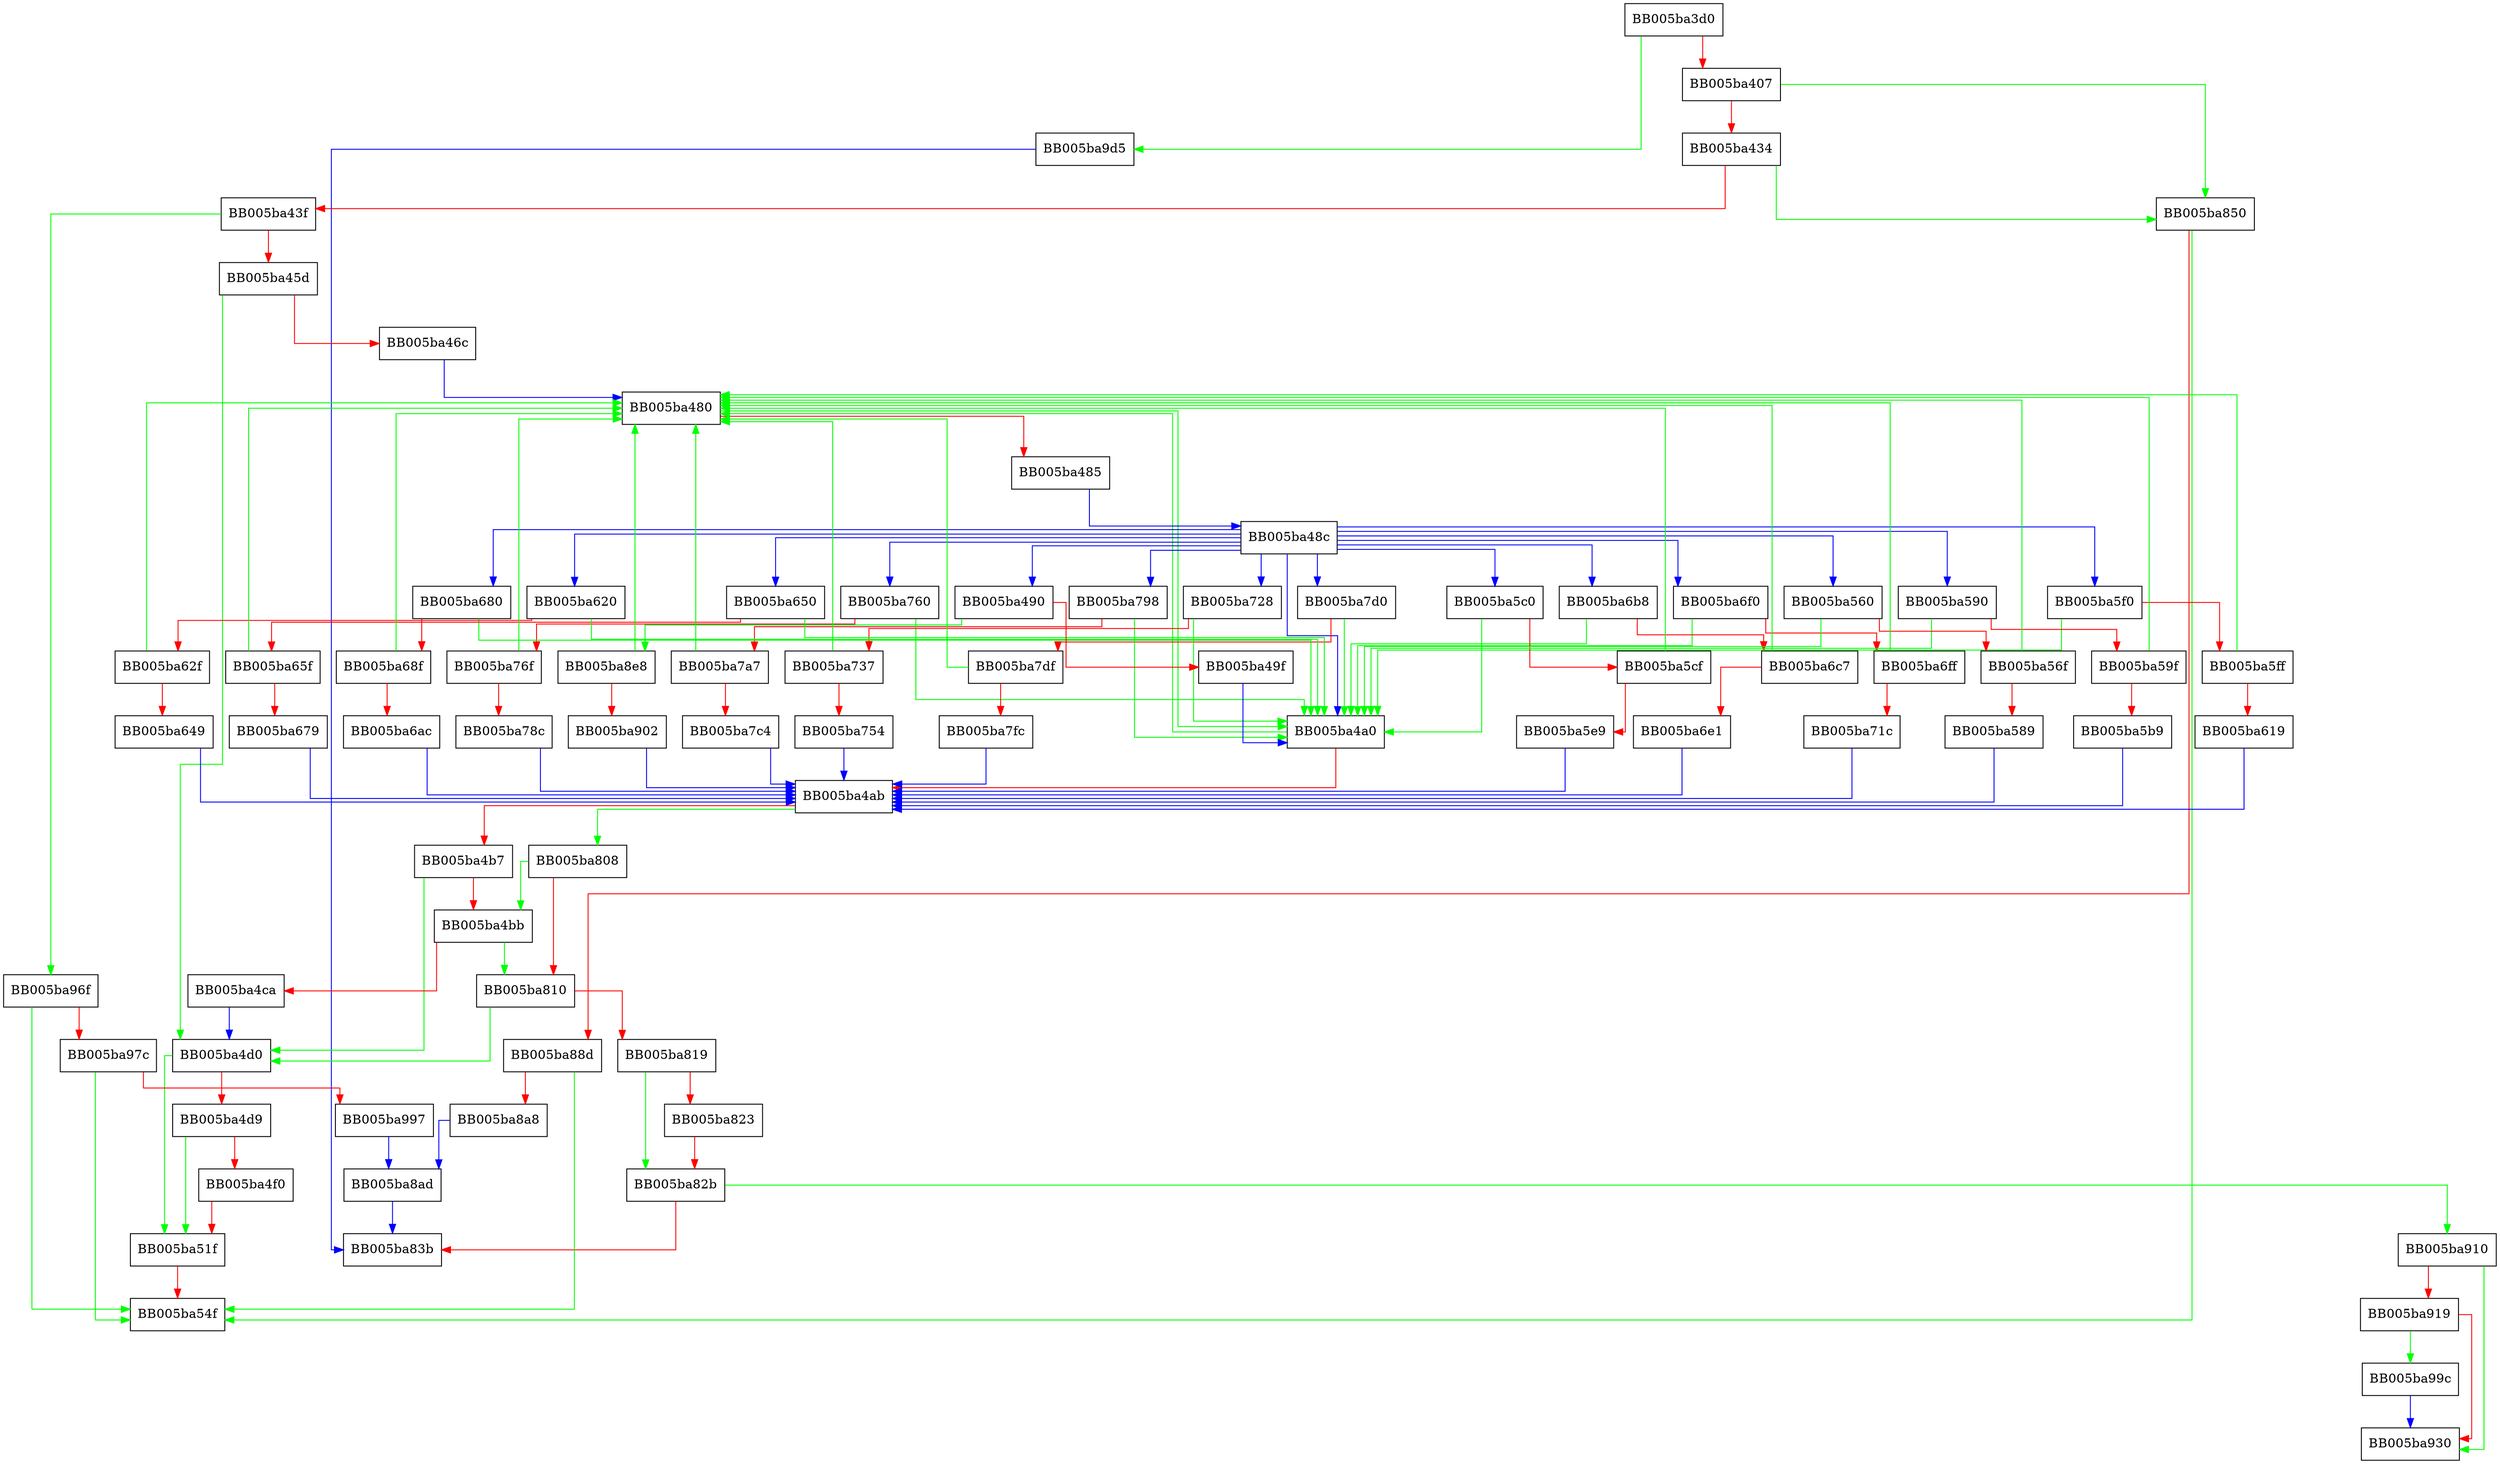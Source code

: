 digraph evp_cipher_from_algorithm {
  node [shape="box"];
  graph [splines=ortho];
  BB005ba3d0 -> BB005ba9d5 [color="green"];
  BB005ba3d0 -> BB005ba407 [color="red"];
  BB005ba407 -> BB005ba850 [color="green"];
  BB005ba407 -> BB005ba434 [color="red"];
  BB005ba434 -> BB005ba850 [color="green"];
  BB005ba434 -> BB005ba43f [color="red"];
  BB005ba43f -> BB005ba96f [color="green"];
  BB005ba43f -> BB005ba45d [color="red"];
  BB005ba45d -> BB005ba4d0 [color="green"];
  BB005ba45d -> BB005ba46c [color="red"];
  BB005ba46c -> BB005ba480 [color="blue"];
  BB005ba480 -> BB005ba4a0 [color="green"];
  BB005ba480 -> BB005ba485 [color="red"];
  BB005ba485 -> BB005ba48c [color="blue"];
  BB005ba48c -> BB005ba4a0 [color="blue"];
  BB005ba48c -> BB005ba7d0 [color="blue"];
  BB005ba48c -> BB005ba798 [color="blue"];
  BB005ba48c -> BB005ba760 [color="blue"];
  BB005ba48c -> BB005ba728 [color="blue"];
  BB005ba48c -> BB005ba6f0 [color="blue"];
  BB005ba48c -> BB005ba6b8 [color="blue"];
  BB005ba48c -> BB005ba680 [color="blue"];
  BB005ba48c -> BB005ba650 [color="blue"];
  BB005ba48c -> BB005ba620 [color="blue"];
  BB005ba48c -> BB005ba5f0 [color="blue"];
  BB005ba48c -> BB005ba5c0 [color="blue"];
  BB005ba48c -> BB005ba590 [color="blue"];
  BB005ba48c -> BB005ba490 [color="blue"];
  BB005ba48c -> BB005ba560 [color="blue"];
  BB005ba490 -> BB005ba8e8 [color="green"];
  BB005ba490 -> BB005ba49f [color="red"];
  BB005ba49f -> BB005ba4a0 [color="blue"];
  BB005ba4a0 -> BB005ba480 [color="green"];
  BB005ba4a0 -> BB005ba4ab [color="red"];
  BB005ba4ab -> BB005ba808 [color="green"];
  BB005ba4ab -> BB005ba4b7 [color="red"];
  BB005ba4b7 -> BB005ba4d0 [color="green"];
  BB005ba4b7 -> BB005ba4bb [color="red"];
  BB005ba4bb -> BB005ba810 [color="green"];
  BB005ba4bb -> BB005ba4ca [color="red"];
  BB005ba4ca -> BB005ba4d0 [color="blue"];
  BB005ba4d0 -> BB005ba51f [color="green"];
  BB005ba4d0 -> BB005ba4d9 [color="red"];
  BB005ba4d9 -> BB005ba51f [color="green"];
  BB005ba4d9 -> BB005ba4f0 [color="red"];
  BB005ba4f0 -> BB005ba51f [color="red"];
  BB005ba51f -> BB005ba54f [color="red"];
  BB005ba560 -> BB005ba4a0 [color="green"];
  BB005ba560 -> BB005ba56f [color="red"];
  BB005ba56f -> BB005ba480 [color="green"];
  BB005ba56f -> BB005ba589 [color="red"];
  BB005ba589 -> BB005ba4ab [color="blue"];
  BB005ba590 -> BB005ba4a0 [color="green"];
  BB005ba590 -> BB005ba59f [color="red"];
  BB005ba59f -> BB005ba480 [color="green"];
  BB005ba59f -> BB005ba5b9 [color="red"];
  BB005ba5b9 -> BB005ba4ab [color="blue"];
  BB005ba5c0 -> BB005ba4a0 [color="green"];
  BB005ba5c0 -> BB005ba5cf [color="red"];
  BB005ba5cf -> BB005ba480 [color="green"];
  BB005ba5cf -> BB005ba5e9 [color="red"];
  BB005ba5e9 -> BB005ba4ab [color="blue"];
  BB005ba5f0 -> BB005ba4a0 [color="green"];
  BB005ba5f0 -> BB005ba5ff [color="red"];
  BB005ba5ff -> BB005ba480 [color="green"];
  BB005ba5ff -> BB005ba619 [color="red"];
  BB005ba619 -> BB005ba4ab [color="blue"];
  BB005ba620 -> BB005ba4a0 [color="green"];
  BB005ba620 -> BB005ba62f [color="red"];
  BB005ba62f -> BB005ba480 [color="green"];
  BB005ba62f -> BB005ba649 [color="red"];
  BB005ba649 -> BB005ba4ab [color="blue"];
  BB005ba650 -> BB005ba4a0 [color="green"];
  BB005ba650 -> BB005ba65f [color="red"];
  BB005ba65f -> BB005ba480 [color="green"];
  BB005ba65f -> BB005ba679 [color="red"];
  BB005ba679 -> BB005ba4ab [color="blue"];
  BB005ba680 -> BB005ba4a0 [color="green"];
  BB005ba680 -> BB005ba68f [color="red"];
  BB005ba68f -> BB005ba480 [color="green"];
  BB005ba68f -> BB005ba6ac [color="red"];
  BB005ba6ac -> BB005ba4ab [color="blue"];
  BB005ba6b8 -> BB005ba4a0 [color="green"];
  BB005ba6b8 -> BB005ba6c7 [color="red"];
  BB005ba6c7 -> BB005ba480 [color="green"];
  BB005ba6c7 -> BB005ba6e1 [color="red"];
  BB005ba6e1 -> BB005ba4ab [color="blue"];
  BB005ba6f0 -> BB005ba4a0 [color="green"];
  BB005ba6f0 -> BB005ba6ff [color="red"];
  BB005ba6ff -> BB005ba480 [color="green"];
  BB005ba6ff -> BB005ba71c [color="red"];
  BB005ba71c -> BB005ba4ab [color="blue"];
  BB005ba728 -> BB005ba4a0 [color="green"];
  BB005ba728 -> BB005ba737 [color="red"];
  BB005ba737 -> BB005ba480 [color="green"];
  BB005ba737 -> BB005ba754 [color="red"];
  BB005ba754 -> BB005ba4ab [color="blue"];
  BB005ba760 -> BB005ba4a0 [color="green"];
  BB005ba760 -> BB005ba76f [color="red"];
  BB005ba76f -> BB005ba480 [color="green"];
  BB005ba76f -> BB005ba78c [color="red"];
  BB005ba78c -> BB005ba4ab [color="blue"];
  BB005ba798 -> BB005ba4a0 [color="green"];
  BB005ba798 -> BB005ba7a7 [color="red"];
  BB005ba7a7 -> BB005ba480 [color="green"];
  BB005ba7a7 -> BB005ba7c4 [color="red"];
  BB005ba7c4 -> BB005ba4ab [color="blue"];
  BB005ba7d0 -> BB005ba4a0 [color="green"];
  BB005ba7d0 -> BB005ba7df [color="red"];
  BB005ba7df -> BB005ba480 [color="green"];
  BB005ba7df -> BB005ba7fc [color="red"];
  BB005ba7fc -> BB005ba4ab [color="blue"];
  BB005ba808 -> BB005ba4bb [color="green"];
  BB005ba808 -> BB005ba810 [color="red"];
  BB005ba810 -> BB005ba4d0 [color="green"];
  BB005ba810 -> BB005ba819 [color="red"];
  BB005ba819 -> BB005ba82b [color="green"];
  BB005ba819 -> BB005ba823 [color="red"];
  BB005ba823 -> BB005ba82b [color="red"];
  BB005ba82b -> BB005ba910 [color="green"];
  BB005ba82b -> BB005ba83b [color="red"];
  BB005ba850 -> BB005ba54f [color="green"];
  BB005ba850 -> BB005ba88d [color="red"];
  BB005ba88d -> BB005ba54f [color="green"];
  BB005ba88d -> BB005ba8a8 [color="red"];
  BB005ba8a8 -> BB005ba8ad [color="blue"];
  BB005ba8ad -> BB005ba83b [color="blue"];
  BB005ba8e8 -> BB005ba480 [color="green"];
  BB005ba8e8 -> BB005ba902 [color="red"];
  BB005ba902 -> BB005ba4ab [color="blue"];
  BB005ba910 -> BB005ba930 [color="green"];
  BB005ba910 -> BB005ba919 [color="red"];
  BB005ba919 -> BB005ba99c [color="green"];
  BB005ba919 -> BB005ba930 [color="red"];
  BB005ba96f -> BB005ba54f [color="green"];
  BB005ba96f -> BB005ba97c [color="red"];
  BB005ba97c -> BB005ba54f [color="green"];
  BB005ba97c -> BB005ba997 [color="red"];
  BB005ba997 -> BB005ba8ad [color="blue"];
  BB005ba99c -> BB005ba930 [color="blue"];
  BB005ba9d5 -> BB005ba83b [color="blue"];
}